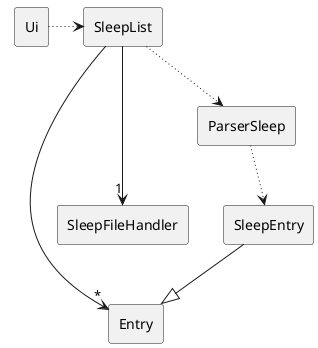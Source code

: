 @startuml

rectangle SleepList
rectangle SleepEntry

rectangle Entry
rectangle SleepFileHandler
rectangle Ui
rectangle ParserSleep

SleepList --> "*" Entry
SleepList ---> "1" SleepFileHandler
SleepList --[dotted]> ParserSleep

Ui -[dotted]> SleepList

SleepEntry --|> Entry

ParserSleep -[dotted]-> SleepEntry

@enduml